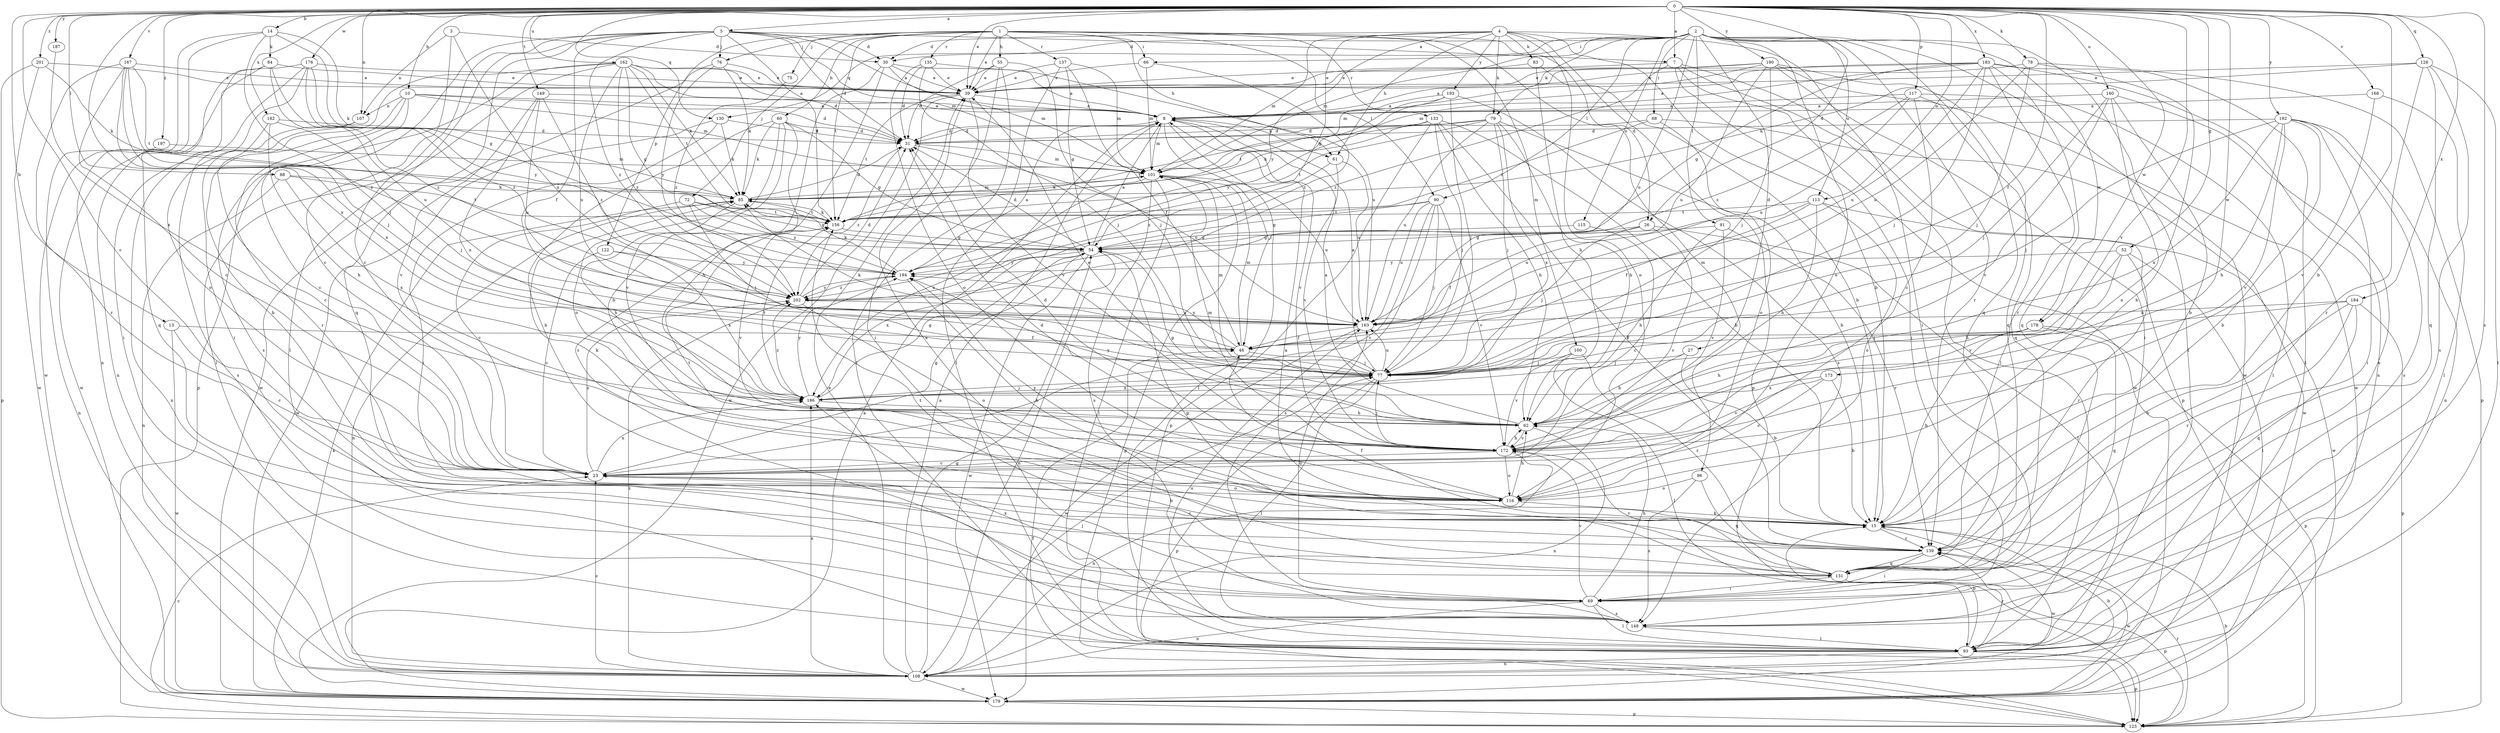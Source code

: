 strict digraph  {
0;
1;
2;
3;
4;
5;
7;
8;
10;
13;
14;
15;
23;
26;
27;
30;
31;
39;
46;
52;
54;
55;
60;
61;
62;
66;
68;
69;
72;
75;
76;
77;
78;
79;
83;
84;
85;
88;
90;
91;
93;
96;
100;
101;
107;
108;
113;
115;
116;
117;
122;
123;
128;
130;
131;
133;
135;
137;
139;
148;
149;
156;
160;
162;
163;
167;
168;
172;
173;
176;
178;
179;
182;
183;
184;
186;
187;
190;
192;
193;
194;
197;
201;
202;
0 -> 5  [label=a];
0 -> 7  [label=a];
0 -> 10  [label=b];
0 -> 13  [label=b];
0 -> 14  [label=b];
0 -> 15  [label=b];
0 -> 23  [label=c];
0 -> 26  [label=d];
0 -> 39  [label=e];
0 -> 46  [label=f];
0 -> 52  [label=g];
0 -> 78  [label=k];
0 -> 88  [label=l];
0 -> 107  [label=n];
0 -> 113  [label=o];
0 -> 117  [label=p];
0 -> 128  [label=q];
0 -> 130  [label=q];
0 -> 148  [label=s];
0 -> 149  [label=t];
0 -> 160  [label=u];
0 -> 162  [label=u];
0 -> 167  [label=v];
0 -> 168  [label=v];
0 -> 172  [label=v];
0 -> 173  [label=w];
0 -> 176  [label=w];
0 -> 178  [label=w];
0 -> 182  [label=x];
0 -> 183  [label=x];
0 -> 184  [label=x];
0 -> 186  [label=x];
0 -> 187  [label=y];
0 -> 190  [label=y];
0 -> 192  [label=y];
0 -> 197  [label=z];
0 -> 201  [label=z];
1 -> 26  [label=d];
1 -> 39  [label=e];
1 -> 55  [label=h];
1 -> 60  [label=h];
1 -> 61  [label=h];
1 -> 66  [label=i];
1 -> 72  [label=j];
1 -> 75  [label=j];
1 -> 76  [label=j];
1 -> 90  [label=l];
1 -> 96  [label=m];
1 -> 100  [label=m];
1 -> 122  [label=p];
1 -> 133  [label=r];
1 -> 135  [label=r];
1 -> 137  [label=r];
1 -> 156  [label=t];
2 -> 27  [label=d];
2 -> 30  [label=d];
2 -> 66  [label=i];
2 -> 68  [label=i];
2 -> 79  [label=k];
2 -> 90  [label=l];
2 -> 91  [label=l];
2 -> 93  [label=l];
2 -> 101  [label=m];
2 -> 113  [label=o];
2 -> 115  [label=o];
2 -> 116  [label=o];
2 -> 130  [label=q];
2 -> 131  [label=q];
2 -> 139  [label=r];
2 -> 163  [label=u];
2 -> 178  [label=w];
2 -> 179  [label=w];
3 -> 23  [label=c];
3 -> 30  [label=d];
3 -> 107  [label=n];
3 -> 163  [label=u];
4 -> 15  [label=b];
4 -> 30  [label=d];
4 -> 54  [label=g];
4 -> 61  [label=h];
4 -> 69  [label=i];
4 -> 79  [label=k];
4 -> 83  [label=k];
4 -> 101  [label=m];
4 -> 116  [label=o];
4 -> 123  [label=p];
4 -> 193  [label=y];
4 -> 194  [label=y];
5 -> 7  [label=a];
5 -> 8  [label=a];
5 -> 23  [label=c];
5 -> 30  [label=d];
5 -> 31  [label=d];
5 -> 46  [label=f];
5 -> 76  [label=j];
5 -> 93  [label=l];
5 -> 101  [label=m];
5 -> 123  [label=p];
5 -> 131  [label=q];
5 -> 156  [label=t];
5 -> 202  [label=z];
7 -> 39  [label=e];
7 -> 69  [label=i];
7 -> 93  [label=l];
7 -> 123  [label=p];
7 -> 179  [label=w];
7 -> 202  [label=z];
8 -> 31  [label=d];
8 -> 46  [label=f];
8 -> 61  [label=h];
8 -> 93  [label=l];
8 -> 101  [label=m];
8 -> 172  [label=v];
10 -> 8  [label=a];
10 -> 15  [label=b];
10 -> 23  [label=c];
10 -> 31  [label=d];
10 -> 101  [label=m];
10 -> 107  [label=n];
10 -> 139  [label=r];
13 -> 23  [label=c];
13 -> 46  [label=f];
13 -> 179  [label=w];
14 -> 54  [label=g];
14 -> 77  [label=j];
14 -> 84  [label=k];
14 -> 85  [label=k];
14 -> 108  [label=n];
14 -> 179  [label=w];
15 -> 139  [label=r];
15 -> 179  [label=w];
23 -> 15  [label=b];
23 -> 54  [label=g];
23 -> 116  [label=o];
23 -> 186  [label=x];
23 -> 202  [label=z];
26 -> 23  [label=c];
26 -> 46  [label=f];
26 -> 54  [label=g];
26 -> 77  [label=j];
26 -> 93  [label=l];
27 -> 15  [label=b];
27 -> 62  [label=h];
27 -> 77  [label=j];
30 -> 8  [label=a];
30 -> 15  [label=b];
30 -> 39  [label=e];
30 -> 101  [label=m];
30 -> 148  [label=s];
31 -> 101  [label=m];
31 -> 163  [label=u];
31 -> 202  [label=z];
39 -> 8  [label=a];
39 -> 156  [label=t];
39 -> 172  [label=v];
39 -> 179  [label=w];
46 -> 77  [label=j];
46 -> 85  [label=k];
46 -> 101  [label=m];
46 -> 194  [label=y];
52 -> 62  [label=h];
52 -> 93  [label=l];
52 -> 139  [label=r];
52 -> 172  [label=v];
52 -> 194  [label=y];
54 -> 8  [label=a];
54 -> 31  [label=d];
54 -> 108  [label=n];
54 -> 179  [label=w];
54 -> 186  [label=x];
54 -> 194  [label=y];
55 -> 31  [label=d];
55 -> 39  [label=e];
55 -> 69  [label=i];
55 -> 77  [label=j];
55 -> 93  [label=l];
60 -> 15  [label=b];
60 -> 31  [label=d];
60 -> 54  [label=g];
60 -> 62  [label=h];
60 -> 85  [label=k];
60 -> 116  [label=o];
60 -> 172  [label=v];
61 -> 163  [label=u];
61 -> 172  [label=v];
61 -> 202  [label=z];
62 -> 8  [label=a];
62 -> 39  [label=e];
62 -> 54  [label=g];
62 -> 108  [label=n];
62 -> 172  [label=v];
62 -> 194  [label=y];
66 -> 39  [label=e];
66 -> 101  [label=m];
66 -> 202  [label=z];
68 -> 31  [label=d];
68 -> 116  [label=o];
68 -> 156  [label=t];
68 -> 179  [label=w];
69 -> 62  [label=h];
69 -> 93  [label=l];
69 -> 108  [label=n];
69 -> 148  [label=s];
69 -> 163  [label=u];
69 -> 172  [label=v];
72 -> 23  [label=c];
72 -> 54  [label=g];
72 -> 77  [label=j];
72 -> 156  [label=t];
72 -> 194  [label=y];
75 -> 202  [label=z];
76 -> 39  [label=e];
76 -> 85  [label=k];
76 -> 179  [label=w];
76 -> 194  [label=y];
77 -> 8  [label=a];
77 -> 93  [label=l];
77 -> 101  [label=m];
77 -> 123  [label=p];
77 -> 163  [label=u];
77 -> 186  [label=x];
78 -> 15  [label=b];
78 -> 39  [label=e];
78 -> 77  [label=j];
78 -> 123  [label=p];
78 -> 163  [label=u];
79 -> 15  [label=b];
79 -> 31  [label=d];
79 -> 62  [label=h];
79 -> 77  [label=j];
79 -> 85  [label=k];
79 -> 156  [label=t];
79 -> 163  [label=u];
79 -> 186  [label=x];
83 -> 15  [label=b];
83 -> 39  [label=e];
83 -> 62  [label=h];
84 -> 39  [label=e];
84 -> 108  [label=n];
84 -> 131  [label=q];
84 -> 163  [label=u];
84 -> 202  [label=z];
85 -> 31  [label=d];
85 -> 62  [label=h];
85 -> 101  [label=m];
85 -> 108  [label=n];
85 -> 156  [label=t];
88 -> 85  [label=k];
88 -> 108  [label=n];
88 -> 156  [label=t];
88 -> 186  [label=x];
90 -> 23  [label=c];
90 -> 54  [label=g];
90 -> 77  [label=j];
90 -> 148  [label=s];
90 -> 156  [label=t];
90 -> 163  [label=u];
90 -> 172  [label=v];
91 -> 54  [label=g];
91 -> 62  [label=h];
91 -> 139  [label=r];
91 -> 172  [label=v];
93 -> 15  [label=b];
93 -> 108  [label=n];
93 -> 123  [label=p];
93 -> 139  [label=r];
93 -> 163  [label=u];
96 -> 116  [label=o];
96 -> 131  [label=q];
96 -> 148  [label=s];
100 -> 77  [label=j];
100 -> 93  [label=l];
100 -> 139  [label=r];
100 -> 172  [label=v];
101 -> 85  [label=k];
101 -> 93  [label=l];
101 -> 123  [label=p];
101 -> 148  [label=s];
101 -> 163  [label=u];
101 -> 186  [label=x];
107 -> 108  [label=n];
107 -> 148  [label=s];
108 -> 8  [label=a];
108 -> 15  [label=b];
108 -> 23  [label=c];
108 -> 39  [label=e];
108 -> 54  [label=g];
108 -> 77  [label=j];
108 -> 179  [label=w];
108 -> 186  [label=x];
108 -> 202  [label=z];
113 -> 46  [label=f];
113 -> 62  [label=h];
113 -> 116  [label=o];
113 -> 156  [label=t];
113 -> 163  [label=u];
113 -> 179  [label=w];
115 -> 23  [label=c];
115 -> 54  [label=g];
116 -> 15  [label=b];
116 -> 31  [label=d];
116 -> 62  [label=h];
116 -> 85  [label=k];
116 -> 156  [label=t];
116 -> 194  [label=y];
117 -> 8  [label=a];
117 -> 23  [label=c];
117 -> 93  [label=l];
117 -> 131  [label=q];
117 -> 163  [label=u];
117 -> 202  [label=z];
122 -> 23  [label=c];
122 -> 186  [label=x];
122 -> 194  [label=y];
123 -> 15  [label=b];
123 -> 23  [label=c];
123 -> 46  [label=f];
123 -> 139  [label=r];
128 -> 39  [label=e];
128 -> 85  [label=k];
128 -> 93  [label=l];
128 -> 131  [label=q];
128 -> 139  [label=r];
128 -> 148  [label=s];
130 -> 31  [label=d];
130 -> 69  [label=i];
130 -> 85  [label=k];
130 -> 179  [label=w];
131 -> 8  [label=a];
131 -> 39  [label=e];
131 -> 54  [label=g];
131 -> 69  [label=i];
131 -> 123  [label=p];
131 -> 156  [label=t];
131 -> 172  [label=v];
133 -> 15  [label=b];
133 -> 31  [label=d];
133 -> 62  [label=h];
133 -> 77  [label=j];
133 -> 123  [label=p];
133 -> 139  [label=r];
133 -> 156  [label=t];
135 -> 31  [label=d];
135 -> 39  [label=e];
135 -> 77  [label=j];
135 -> 116  [label=o];
135 -> 163  [label=u];
137 -> 39  [label=e];
137 -> 46  [label=f];
137 -> 54  [label=g];
137 -> 93  [label=l];
137 -> 101  [label=m];
139 -> 23  [label=c];
139 -> 46  [label=f];
139 -> 69  [label=i];
139 -> 131  [label=q];
139 -> 179  [label=w];
148 -> 93  [label=l];
148 -> 186  [label=x];
149 -> 8  [label=a];
149 -> 163  [label=u];
149 -> 172  [label=v];
149 -> 186  [label=x];
149 -> 202  [label=z];
156 -> 54  [label=g];
156 -> 85  [label=k];
156 -> 172  [label=v];
160 -> 8  [label=a];
160 -> 15  [label=b];
160 -> 77  [label=j];
160 -> 116  [label=o];
160 -> 148  [label=s];
160 -> 172  [label=v];
162 -> 8  [label=a];
162 -> 31  [label=d];
162 -> 39  [label=e];
162 -> 54  [label=g];
162 -> 69  [label=i];
162 -> 85  [label=k];
162 -> 93  [label=l];
162 -> 148  [label=s];
162 -> 156  [label=t];
162 -> 163  [label=u];
162 -> 202  [label=z];
163 -> 46  [label=f];
163 -> 179  [label=w];
167 -> 23  [label=c];
167 -> 39  [label=e];
167 -> 77  [label=j];
167 -> 139  [label=r];
167 -> 156  [label=t];
167 -> 186  [label=x];
167 -> 202  [label=z];
168 -> 8  [label=a];
168 -> 93  [label=l];
168 -> 172  [label=v];
172 -> 23  [label=c];
172 -> 31  [label=d];
172 -> 62  [label=h];
172 -> 77  [label=j];
172 -> 101  [label=m];
172 -> 108  [label=n];
172 -> 116  [label=o];
173 -> 15  [label=b];
173 -> 23  [label=c];
173 -> 172  [label=v];
173 -> 186  [label=x];
176 -> 39  [label=e];
176 -> 69  [label=i];
176 -> 116  [label=o];
176 -> 179  [label=w];
176 -> 194  [label=y];
176 -> 202  [label=z];
178 -> 15  [label=b];
178 -> 46  [label=f];
178 -> 62  [label=h];
178 -> 123  [label=p];
178 -> 131  [label=q];
179 -> 8  [label=a];
179 -> 85  [label=k];
179 -> 123  [label=p];
182 -> 23  [label=c];
182 -> 31  [label=d];
182 -> 62  [label=h];
182 -> 77  [label=j];
183 -> 8  [label=a];
183 -> 39  [label=e];
183 -> 54  [label=g];
183 -> 77  [label=j];
183 -> 93  [label=l];
183 -> 101  [label=m];
183 -> 108  [label=n];
183 -> 131  [label=q];
183 -> 139  [label=r];
183 -> 163  [label=u];
184 -> 15  [label=b];
184 -> 77  [label=j];
184 -> 123  [label=p];
184 -> 131  [label=q];
184 -> 139  [label=r];
184 -> 163  [label=u];
186 -> 54  [label=g];
186 -> 62  [label=h];
186 -> 77  [label=j];
186 -> 156  [label=t];
186 -> 194  [label=y];
186 -> 202  [label=z];
187 -> 186  [label=x];
190 -> 8  [label=a];
190 -> 39  [label=e];
190 -> 69  [label=i];
190 -> 77  [label=j];
190 -> 101  [label=m];
190 -> 131  [label=q];
190 -> 163  [label=u];
190 -> 179  [label=w];
192 -> 15  [label=b];
192 -> 31  [label=d];
192 -> 62  [label=h];
192 -> 69  [label=i];
192 -> 77  [label=j];
192 -> 108  [label=n];
192 -> 148  [label=s];
192 -> 172  [label=v];
192 -> 186  [label=x];
193 -> 8  [label=a];
193 -> 77  [label=j];
193 -> 148  [label=s];
193 -> 156  [label=t];
193 -> 194  [label=y];
194 -> 8  [label=a];
194 -> 15  [label=b];
194 -> 85  [label=k];
194 -> 202  [label=z];
197 -> 101  [label=m];
197 -> 108  [label=n];
201 -> 39  [label=e];
201 -> 85  [label=k];
201 -> 123  [label=p];
201 -> 179  [label=w];
202 -> 31  [label=d];
202 -> 116  [label=o];
202 -> 163  [label=u];
202 -> 194  [label=y];
}
